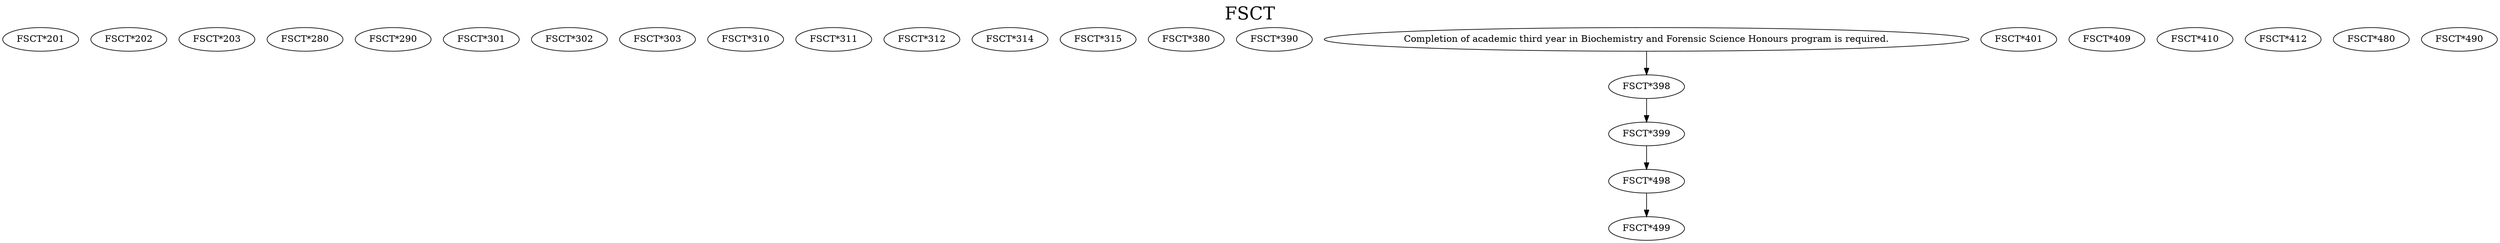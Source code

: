 digraph FSCT {
labelloc = "t";
label = "FSCT"
fontsize = 27;
"FSCT*201"
"FSCT*202"
"FSCT*203"
"FSCT*280"
"FSCT*290"
"FSCT*301"
"FSCT*302"
"FSCT*303"
"FSCT*310"
"FSCT*311"
"FSCT*312"
"FSCT*314"
"FSCT*315"
"FSCT*380"
"FSCT*390"
"Completion of academic third year in Biochemistry and Forensic Science Honours program is required." -> "FSCT*398" [style=solid]
"FSCT*398" -> "FSCT*399" [style=solid]
"FSCT*401"
"FSCT*409"
"FSCT*410"
"FSCT*412"
"FSCT*480"
"FSCT*490"
"FSCT*399" -> "FSCT*498" [style=solid]
"FSCT*498" -> "FSCT*499" [style=solid]
}
